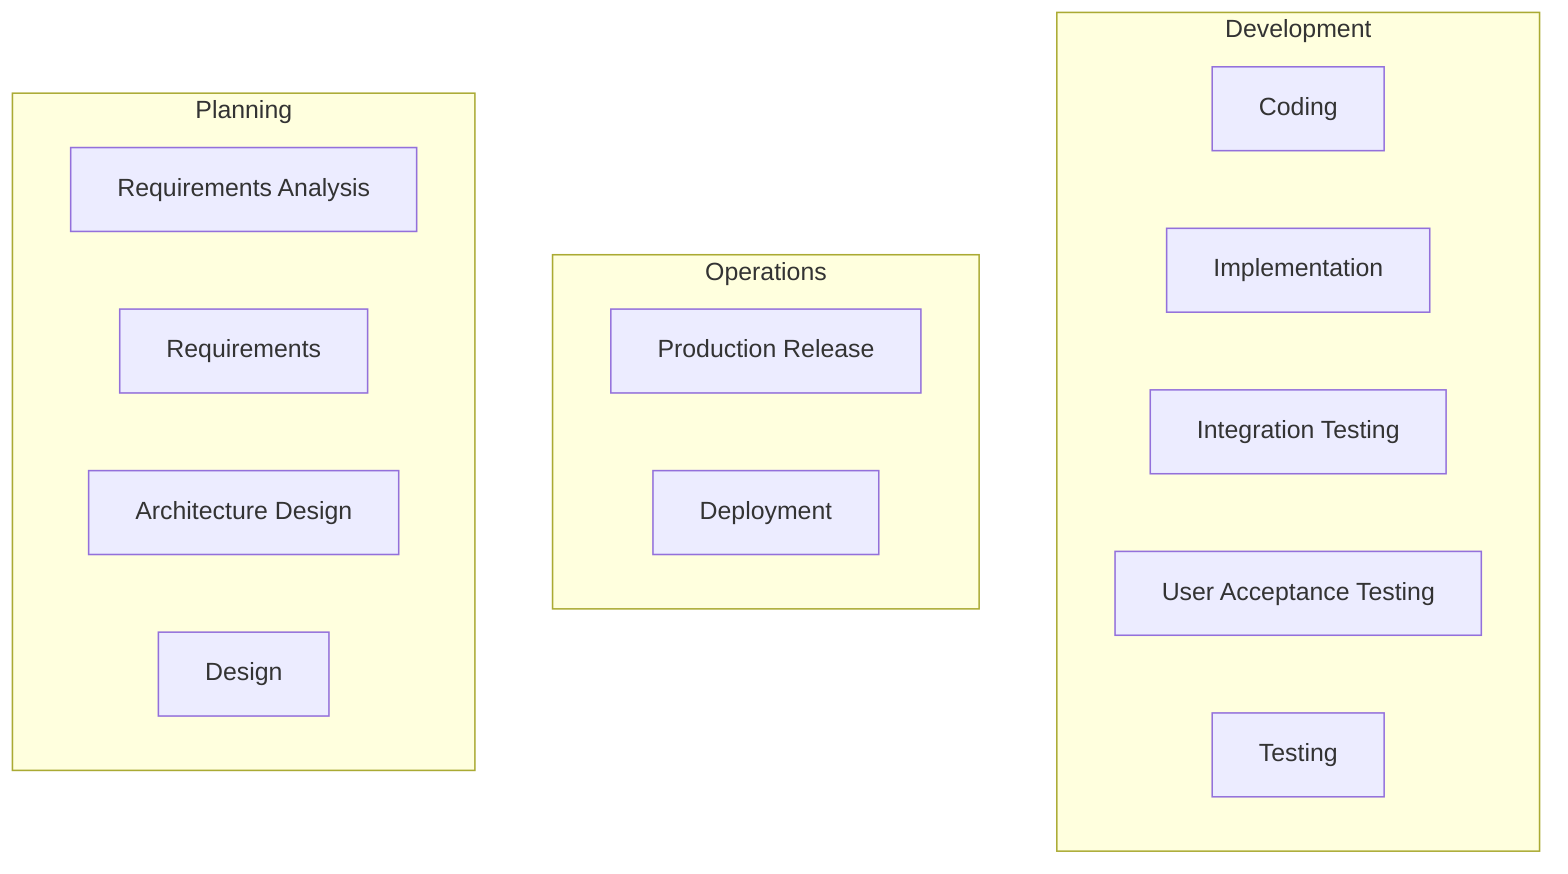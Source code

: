 flowchart TD
    A1[Requirements Analysis]
    A[Requirements]
    B1[Architecture Design]
    B[Design]
    C1[Coding]
    C[Implementation]
    D1[Integration Testing]
    D2[User Acceptance Testing]
    D[Testing]
    E1[Production Release]
    E[Deployment]
    subgraph Development
        C
        C1
        D
        D1
        D2
    end
    subgraph Operations
        E
        E1
    end
    subgraph Planning
        A
        A1
        B
        B1
    end